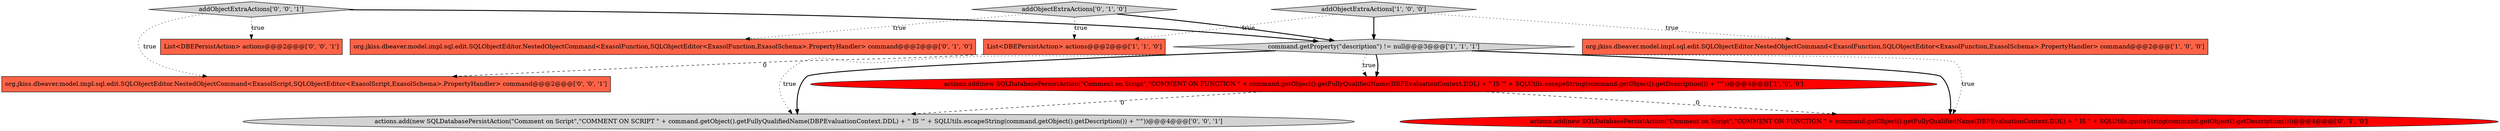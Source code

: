 digraph {
1 [style = filled, label = "actions.add(new SQLDatabasePersistAction(\"Comment on Script\",\"COMMENT ON FUNCTION \" + command.getObject().getFullyQualifiedName(DBPEvaluationContext.DDL) + \" IS '\" + SQLUtils.escapeString(command.getObject().getDescription()) + \"'\"))@@@4@@@['1', '0', '0']", fillcolor = red, shape = ellipse image = "AAA1AAABBB1BBB"];
5 [style = filled, label = "actions.add(new SQLDatabasePersistAction(\"Comment on Script\",\"COMMENT ON FUNCTION \" + command.getObject().getFullyQualifiedName(DBPEvaluationContext.DDL) + \" IS \" + SQLUtils.quoteString(command.getObject().getDescription())))@@@4@@@['0', '1', '0']", fillcolor = red, shape = ellipse image = "AAA1AAABBB2BBB"];
11 [style = filled, label = "org.jkiss.dbeaver.model.impl.sql.edit.SQLObjectEditor.NestedObjectCommand<ExasolScript,SQLObjectEditor<ExasolScript,ExasolSchema>.PropertyHandler> command@@@2@@@['0', '0', '1']", fillcolor = tomato, shape = box image = "AAA0AAABBB3BBB"];
8 [style = filled, label = "addObjectExtraActions['0', '0', '1']", fillcolor = lightgray, shape = diamond image = "AAA0AAABBB3BBB"];
4 [style = filled, label = "command.getProperty(\"description\") != null@@@3@@@['1', '1', '1']", fillcolor = lightgray, shape = diamond image = "AAA0AAABBB1BBB"];
3 [style = filled, label = "List<DBEPersistAction> actions@@@2@@@['1', '1', '0']", fillcolor = tomato, shape = box image = "AAA0AAABBB1BBB"];
2 [style = filled, label = "addObjectExtraActions['1', '0', '0']", fillcolor = lightgray, shape = diamond image = "AAA0AAABBB1BBB"];
7 [style = filled, label = "addObjectExtraActions['0', '1', '0']", fillcolor = lightgray, shape = diamond image = "AAA0AAABBB2BBB"];
0 [style = filled, label = "org.jkiss.dbeaver.model.impl.sql.edit.SQLObjectEditor.NestedObjectCommand<ExasolFunction,SQLObjectEditor<ExasolFunction,ExasolSchema>.PropertyHandler> command@@@2@@@['1', '0', '0']", fillcolor = tomato, shape = box image = "AAA0AAABBB1BBB"];
6 [style = filled, label = "org.jkiss.dbeaver.model.impl.sql.edit.SQLObjectEditor.NestedObjectCommand<ExasolFunction,SQLObjectEditor<ExasolFunction,ExasolSchema>.PropertyHandler> command@@@2@@@['0', '1', '0']", fillcolor = tomato, shape = box image = "AAA0AAABBB2BBB"];
10 [style = filled, label = "List<DBEPersistAction> actions@@@2@@@['0', '0', '1']", fillcolor = tomato, shape = box image = "AAA0AAABBB3BBB"];
9 [style = filled, label = "actions.add(new SQLDatabasePersistAction(\"Comment on Script\",\"COMMENT ON SCRIPT \" + command.getObject().getFullyQualifiedName(DBPEvaluationContext.DDL) + \" IS '\" + SQLUtils.escapeString(command.getObject().getDescription()) + \"'\"))@@@4@@@['0', '0', '1']", fillcolor = lightgray, shape = ellipse image = "AAA0AAABBB3BBB"];
2->3 [style = dotted, label="true"];
8->11 [style = dotted, label="true"];
4->9 [style = bold, label=""];
4->5 [style = dotted, label="true"];
7->6 [style = dotted, label="true"];
1->9 [style = dashed, label="0"];
4->1 [style = bold, label=""];
2->0 [style = dotted, label="true"];
8->4 [style = bold, label=""];
7->4 [style = bold, label=""];
4->9 [style = dotted, label="true"];
8->10 [style = dotted, label="true"];
1->5 [style = dashed, label="0"];
7->3 [style = dotted, label="true"];
4->1 [style = dotted, label="true"];
2->4 [style = bold, label=""];
4->5 [style = bold, label=""];
3->11 [style = dashed, label="0"];
}
